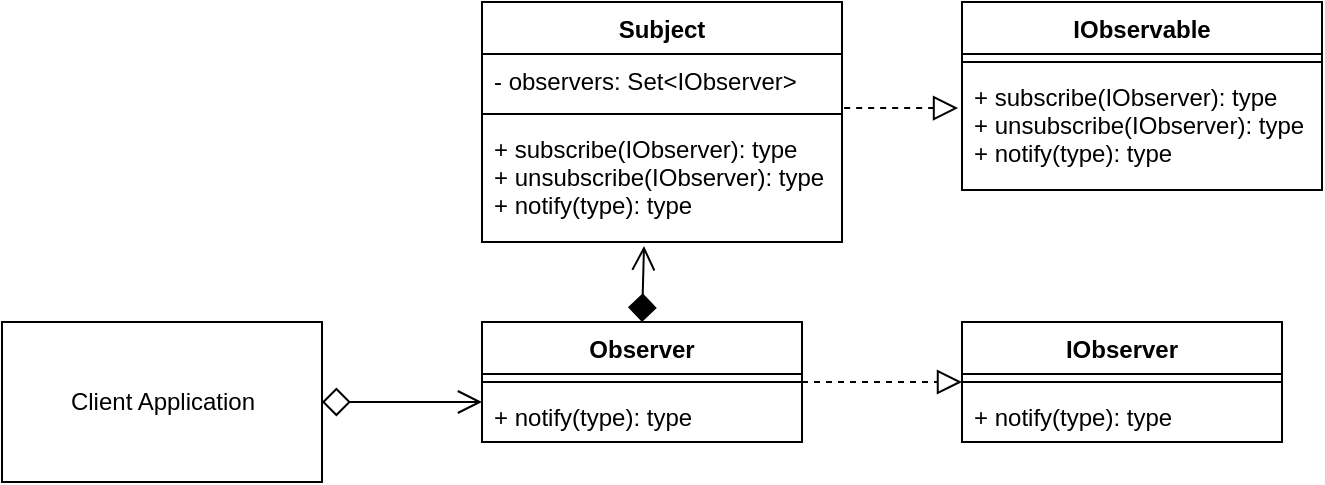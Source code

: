 <mxfile version="14.8.4" type="device"><diagram id="nfoU5zl-Lrdo-RMUOea-" name="Page-1"><mxGraphModel dx="868" dy="450" grid="1" gridSize="10" guides="1" tooltips="1" connect="1" arrows="1" fold="1" page="1" pageScale="1" pageWidth="827" pageHeight="1169" math="0" shadow="0"><root><mxCell id="0"/><mxCell id="1" parent="0"/><mxCell id="KNQ9g4RiU9KFlqAzTkd_-58" value="Client Application" style="html=1;" vertex="1" parent="1"><mxGeometry x="40" y="280" width="160" height="80" as="geometry"/></mxCell><mxCell id="KNQ9g4RiU9KFlqAzTkd_-59" value="Observer" style="swimlane;fontStyle=1;align=center;verticalAlign=top;childLayout=stackLayout;horizontal=1;startSize=26;horizontalStack=0;resizeParent=1;resizeParentMax=0;resizeLast=0;collapsible=1;marginBottom=0;" vertex="1" parent="1"><mxGeometry x="280" y="280" width="160" height="60" as="geometry"/></mxCell><mxCell id="KNQ9g4RiU9KFlqAzTkd_-61" value="" style="line;strokeWidth=1;fillColor=none;align=left;verticalAlign=middle;spacingTop=-1;spacingLeft=3;spacingRight=3;rotatable=0;labelPosition=right;points=[];portConstraint=eastwest;" vertex="1" parent="KNQ9g4RiU9KFlqAzTkd_-59"><mxGeometry y="26" width="160" height="8" as="geometry"/></mxCell><mxCell id="KNQ9g4RiU9KFlqAzTkd_-62" value="+ notify(type): type" style="text;strokeColor=none;fillColor=none;align=left;verticalAlign=top;spacingLeft=4;spacingRight=4;overflow=hidden;rotatable=0;points=[[0,0.5],[1,0.5]];portConstraint=eastwest;" vertex="1" parent="KNQ9g4RiU9KFlqAzTkd_-59"><mxGeometry y="34" width="160" height="26" as="geometry"/></mxCell><mxCell id="KNQ9g4RiU9KFlqAzTkd_-63" value="IObserver" style="swimlane;fontStyle=1;align=center;verticalAlign=top;childLayout=stackLayout;horizontal=1;startSize=26;horizontalStack=0;resizeParent=1;resizeParentMax=0;resizeLast=0;collapsible=1;marginBottom=0;" vertex="1" parent="1"><mxGeometry x="520" y="280" width="160" height="60" as="geometry"/></mxCell><mxCell id="KNQ9g4RiU9KFlqAzTkd_-64" value="" style="line;strokeWidth=1;fillColor=none;align=left;verticalAlign=middle;spacingTop=-1;spacingLeft=3;spacingRight=3;rotatable=0;labelPosition=right;points=[];portConstraint=eastwest;" vertex="1" parent="KNQ9g4RiU9KFlqAzTkd_-63"><mxGeometry y="26" width="160" height="8" as="geometry"/></mxCell><mxCell id="KNQ9g4RiU9KFlqAzTkd_-65" value="+ notify(type): type" style="text;strokeColor=none;fillColor=none;align=left;verticalAlign=top;spacingLeft=4;spacingRight=4;overflow=hidden;rotatable=0;points=[[0,0.5],[1,0.5]];portConstraint=eastwest;" vertex="1" parent="KNQ9g4RiU9KFlqAzTkd_-63"><mxGeometry y="34" width="160" height="26" as="geometry"/></mxCell><mxCell id="KNQ9g4RiU9KFlqAzTkd_-66" value="Subject" style="swimlane;fontStyle=1;align=center;verticalAlign=top;childLayout=stackLayout;horizontal=1;startSize=26;horizontalStack=0;resizeParent=1;resizeParentMax=0;resizeLast=0;collapsible=1;marginBottom=0;" vertex="1" parent="1"><mxGeometry x="280" y="120" width="180" height="120" as="geometry"/></mxCell><mxCell id="KNQ9g4RiU9KFlqAzTkd_-67" value="- observers: Set&lt;IObserver&gt;" style="text;strokeColor=none;fillColor=none;align=left;verticalAlign=top;spacingLeft=4;spacingRight=4;overflow=hidden;rotatable=0;points=[[0,0.5],[1,0.5]];portConstraint=eastwest;" vertex="1" parent="KNQ9g4RiU9KFlqAzTkd_-66"><mxGeometry y="26" width="180" height="26" as="geometry"/></mxCell><mxCell id="KNQ9g4RiU9KFlqAzTkd_-68" value="" style="line;strokeWidth=1;fillColor=none;align=left;verticalAlign=middle;spacingTop=-1;spacingLeft=3;spacingRight=3;rotatable=0;labelPosition=right;points=[];portConstraint=eastwest;" vertex="1" parent="KNQ9g4RiU9KFlqAzTkd_-66"><mxGeometry y="52" width="180" height="8" as="geometry"/></mxCell><mxCell id="KNQ9g4RiU9KFlqAzTkd_-69" value="+ subscribe(IObserver): type&#10;+ unsubscribe(IObserver): type&#10;+ notify(type): type" style="text;strokeColor=none;fillColor=none;align=left;verticalAlign=top;spacingLeft=4;spacingRight=4;overflow=hidden;rotatable=0;points=[[0,0.5],[1,0.5]];portConstraint=eastwest;" vertex="1" parent="KNQ9g4RiU9KFlqAzTkd_-66"><mxGeometry y="60" width="180" height="60" as="geometry"/></mxCell><mxCell id="KNQ9g4RiU9KFlqAzTkd_-70" value="IObservable" style="swimlane;fontStyle=1;align=center;verticalAlign=top;childLayout=stackLayout;horizontal=1;startSize=26;horizontalStack=0;resizeParent=1;resizeParentMax=0;resizeLast=0;collapsible=1;marginBottom=0;" vertex="1" parent="1"><mxGeometry x="520" y="120" width="180" height="94" as="geometry"/></mxCell><mxCell id="KNQ9g4RiU9KFlqAzTkd_-72" value="" style="line;strokeWidth=1;fillColor=none;align=left;verticalAlign=middle;spacingTop=-1;spacingLeft=3;spacingRight=3;rotatable=0;labelPosition=right;points=[];portConstraint=eastwest;" vertex="1" parent="KNQ9g4RiU9KFlqAzTkd_-70"><mxGeometry y="26" width="180" height="8" as="geometry"/></mxCell><mxCell id="KNQ9g4RiU9KFlqAzTkd_-73" value="+ subscribe(IObserver): type&#10;+ unsubscribe(IObserver): type&#10;+ notify(type): type" style="text;strokeColor=none;fillColor=none;align=left;verticalAlign=top;spacingLeft=4;spacingRight=4;overflow=hidden;rotatable=0;points=[[0,0.5],[1,0.5]];portConstraint=eastwest;" vertex="1" parent="KNQ9g4RiU9KFlqAzTkd_-70"><mxGeometry y="34" width="180" height="60" as="geometry"/></mxCell><mxCell id="KNQ9g4RiU9KFlqAzTkd_-74" value="" style="html=1;verticalAlign=bottom;startArrow=diamond;startFill=0;endArrow=open;startSize=12;strokeWidth=1;exitX=1;exitY=0.5;exitDx=0;exitDy=0;endFill=0;endSize=10;" edge="1" parent="1" source="KNQ9g4RiU9KFlqAzTkd_-58"><mxGeometry width="60" relative="1" as="geometry"><mxPoint x="380" y="230" as="sourcePoint"/><mxPoint x="280" y="320" as="targetPoint"/></mxGeometry></mxCell><mxCell id="KNQ9g4RiU9KFlqAzTkd_-75" value="" style="html=1;verticalAlign=bottom;startArrow=diamond;startFill=1;endArrow=open;startSize=12;strokeWidth=1;exitX=0.5;exitY=0;exitDx=0;exitDy=0;endFill=0;endSize=10;entryX=0.45;entryY=1.033;entryDx=0;entryDy=0;entryPerimeter=0;" edge="1" parent="1" source="KNQ9g4RiU9KFlqAzTkd_-59" target="KNQ9g4RiU9KFlqAzTkd_-69"><mxGeometry width="60" relative="1" as="geometry"><mxPoint x="210" y="330" as="sourcePoint"/><mxPoint x="290" y="330" as="targetPoint"/></mxGeometry></mxCell><mxCell id="KNQ9g4RiU9KFlqAzTkd_-76" value="" style="html=1;verticalAlign=bottom;startArrow=none;startFill=0;endArrow=block;startSize=12;strokeWidth=1;exitX=1.006;exitY=1.038;exitDx=0;exitDy=0;endFill=0;endSize=10;exitPerimeter=0;entryX=-0.011;entryY=0.317;entryDx=0;entryDy=0;entryPerimeter=0;dashed=1;" edge="1" parent="1" source="KNQ9g4RiU9KFlqAzTkd_-67" target="KNQ9g4RiU9KFlqAzTkd_-73"><mxGeometry width="60" relative="1" as="geometry"><mxPoint x="220" y="340" as="sourcePoint"/><mxPoint x="300" y="340" as="targetPoint"/></mxGeometry></mxCell><mxCell id="KNQ9g4RiU9KFlqAzTkd_-77" value="" style="html=1;verticalAlign=bottom;startArrow=none;startFill=0;endArrow=block;startSize=12;strokeWidth=1;exitX=1;exitY=0.5;exitDx=0;exitDy=0;endFill=0;endSize=10;entryX=0;entryY=0.5;entryDx=0;entryDy=0;dashed=1;" edge="1" parent="1" source="KNQ9g4RiU9KFlqAzTkd_-59" target="KNQ9g4RiU9KFlqAzTkd_-63"><mxGeometry width="60" relative="1" as="geometry"><mxPoint x="471.08" y="182.988" as="sourcePoint"/><mxPoint x="528.02" y="183.02" as="targetPoint"/></mxGeometry></mxCell></root></mxGraphModel></diagram></mxfile>